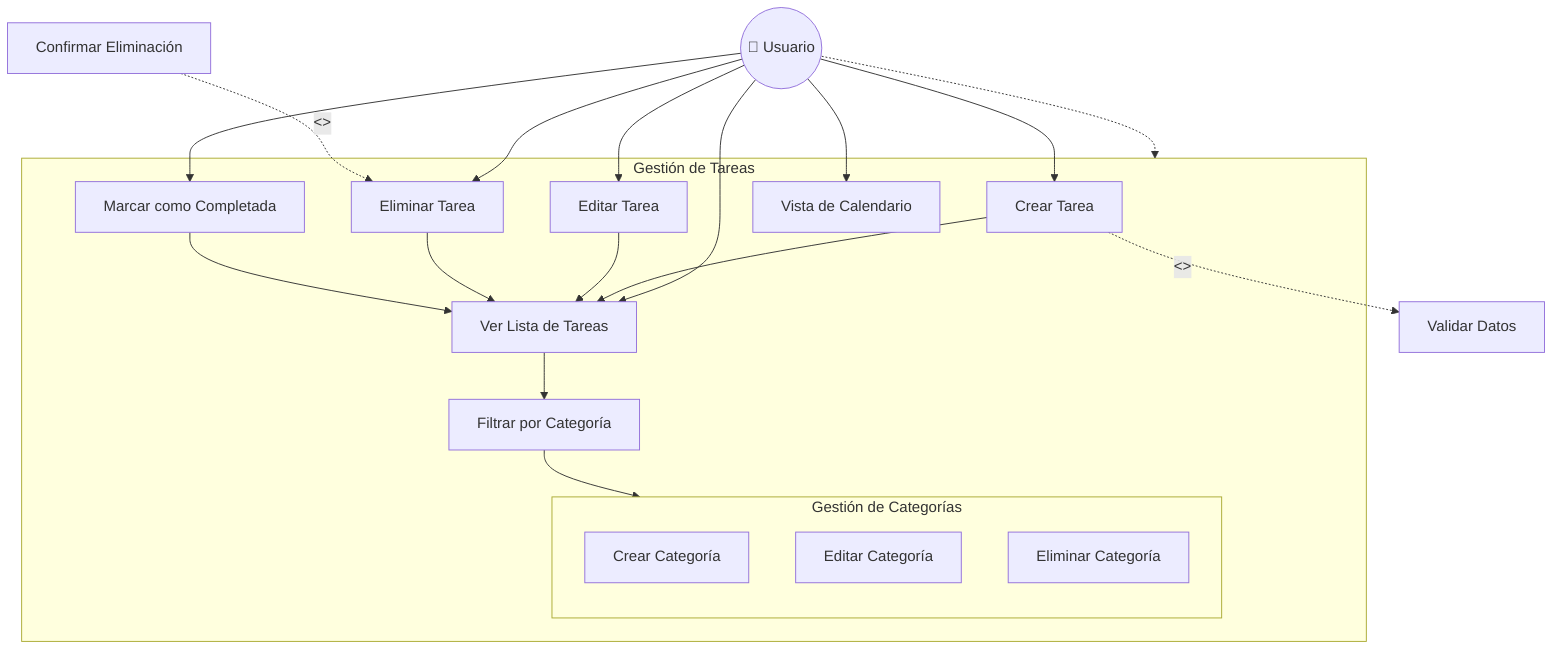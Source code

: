 flowchart TB
  %% Actor
  Usuario((👤 Usuario))

  %% Subgrafo principal
  subgraph TASKS["Gestión de Tareas"]
    direction TB
    Crear[Crear Tarea]
    Editar[Editar Tarea]
    Eliminar[Eliminar Tarea]
    Completar[Marcar como Completada]
    VerLista[Ver Lista de Tareas]
    Filtrar[Filtrar por Categoría]
    Calendario[Vista de Calendario]

    %% Subgrafo de Categorías dentro de Tareas
    subgraph CATEGORIES["Gestión de Categorías"]
      direction TB
      CrearCat[Crear Categoría]
      EditarCat[Editar Categoría]
      EliminarCat[Eliminar Categoría]
    end
  end

  %% Relación invisible para forzar verticalidad
  Usuario -.-> TASKS

  %% Relaciones del usuario con los casos de uso
  Usuario --> VerLista
  Usuario --> Crear
  Usuario --> Editar
  Usuario --> Eliminar
  Usuario --> Completar
  Usuario --> Calendario

  %% Relaciones internas
  VerLista --> Filtrar
  Crear --> VerLista
  Editar --> VerLista
  Eliminar --> VerLista
  Completar --> VerLista

  %% include: crear tarea incluye validar datos
  Validar[Validar Datos]
  Crear -.->|<<include>>| Validar

  %% extend: eliminación puede mostrar confirmación (opcional)
  Confirm[Confirmar Eliminación]
  Confirm -.->|<<extend>>| Eliminar

  %% Relación de Filtrar con Categorías
  Filtrar --> CATEGORIES